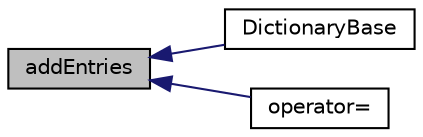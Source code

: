 digraph "addEntries"
{
  bgcolor="transparent";
  edge [fontname="Helvetica",fontsize="10",labelfontname="Helvetica",labelfontsize="10"];
  node [fontname="Helvetica",fontsize="10",shape=record];
  rankdir="LR";
  Node1 [label="addEntries",height=0.2,width=0.4,color="black", fillcolor="grey75", style="filled", fontcolor="black"];
  Node1 -> Node2 [dir="back",color="midnightblue",fontsize="10",style="solid",fontname="Helvetica"];
  Node2 [label="DictionaryBase",height=0.2,width=0.4,color="black",URL="$a00533.html#a21570a5aa6c0865567ce35ee06edec9b",tooltip="Copy construct. "];
  Node1 -> Node3 [dir="back",color="midnightblue",fontsize="10",style="solid",fontname="Helvetica"];
  Node3 [label="operator=",height=0.2,width=0.4,color="black",URL="$a00533.html#a6078d11f33aba9534c6c290ea8c1bb19"];
}
